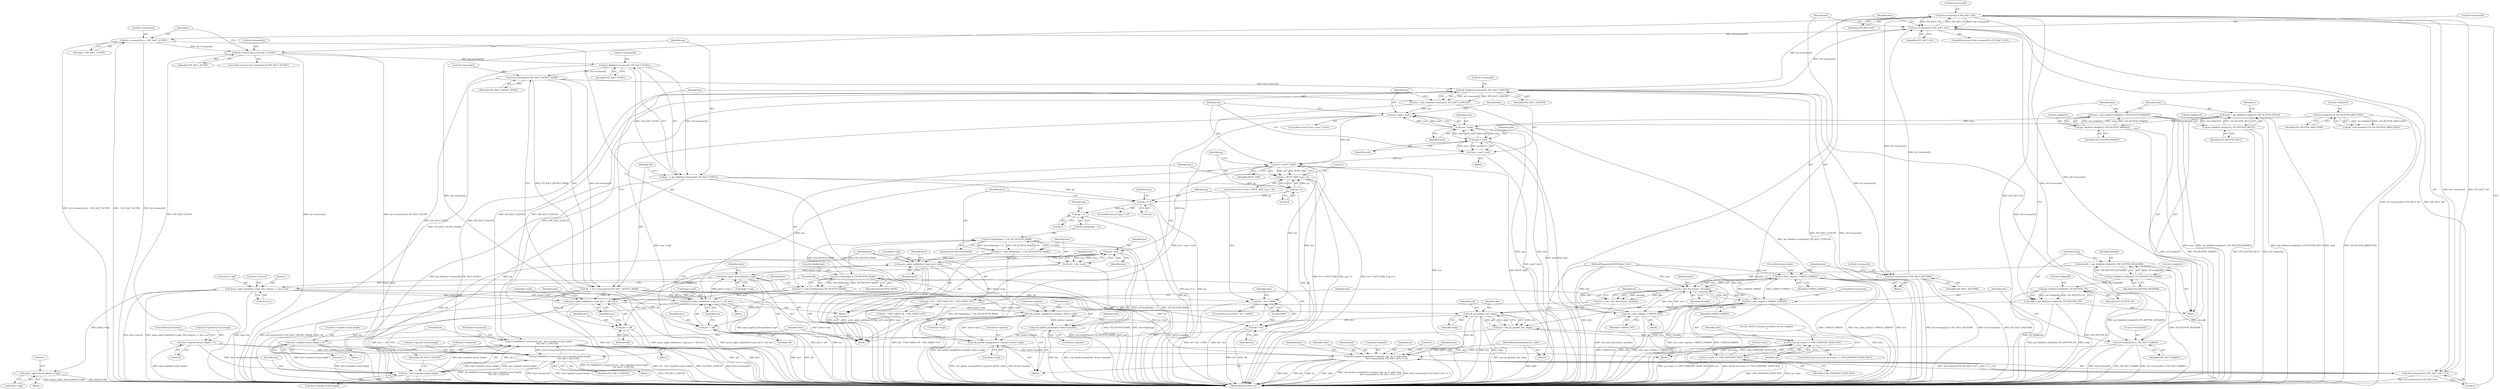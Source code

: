 digraph "0_qemu_b16c129daf0fed91febbb88de23dae8271c8898a@array" {
"1000368" [label="(Call,itd->transact[i] & ITD_XACT_IOC)"];
"1000215" [label="(Call,get_field(itd->transact[i], ITD_XACT_LENGTH))"];
"1000206" [label="(Call,itd->transact[i] & ITD_XACT_OFFSET_MASK)"];
"1000197" [label="(Call,get_field(itd->transact[i], ITD_XACT_PGSEL))"];
"1000187" [label="(Call,itd->transact[i] & ITD_XACT_ACTIVE)"];
"1000524" [label="(Call,itd->transact[i] &= ~ITD_XACT_ACTIVE)"];
"1000513" [label="(Call,itd->transact[i] & ITD_XACT_IOC)"];
"1000368" [label="(Call,itd->transact[i] & ITD_XACT_IOC)"];
"1000458" [label="(Call,itd->transact[i] |= ITD_XACT_BABBLE)"];
"1000446" [label="(Call,itd->transact[i] |= ITD_XACT_XACTERR)"];
"1000482" [label="(Call,set_field(&itd->transact[i], len - ehci->ipacket.actual_length,\n                          ITD_XACT_LENGTH))"];
"1000499" [label="(Call,set_field(&itd->transact[i], ehci->ipacket.actual_length,\n                          ITD_XACT_LENGTH))"];
"1000411" [label="(Call,ehci->ipacket.actual_length = 0)"];
"1000489" [label="(Call,len - ehci->ipacket.actual_length)"];
"1000301" [label="(Call,len - len2)"];
"1000236" [label="(Call,len > BUFF_SIZE)"];
"1000229" [label="(Call,len = max * mult)"];
"1000231" [label="(Call,max * mult)"];
"1000225" [label="(Call,max * mult)"];
"1000158" [label="(Call,max = get_field(itd->bufptr[1], ITD_BUFPTR_MAXPKT))"];
"1000160" [label="(Call,get_field(itd->bufptr[1], ITD_BUFPTR_MAXPKT))"];
"1000133" [label="(Call,itd->bufptr[1] & ITD_BUFPTR_DIRECTION)"];
"1000167" [label="(Call,mult = get_field(itd->bufptr[2], ITD_BUFPTR_MULT))"];
"1000169" [label="(Call,get_field(itd->bufptr[2], ITD_BUFPTR_MULT))"];
"1000223" [label="(Call,len > max * mult)"];
"1000213" [label="(Call,len  = get_field(itd->transact[i], ITD_XACT_LENGTH))"];
"1000313" [label="(Call,qemu_sglist_add(&ehci->isgl, ptr2, len2))"];
"1000304" [label="(Call,qemu_sglist_add(&ehci->isgl, ptr1 + off, len1))"];
"1000255" [label="(Call,qemu_sglist_init(&ehci->isgl, ehci->device, 2, ehci->as))"];
"1000418" [label="(Call,qemu_sglist_destroy(&ehci->isgl))"];
"1000391" [label="(Call,usb_packet_unmap(&ehci->ipacket, &ehci->isgl))"];
"1000385" [label="(Call,usb_handle_packet(dev, &ehci->ipacket))"];
"1000344" [label="(Call,usb_ep_get(dev, pid, endp))"];
"1000337" [label="(Call,dev = ehci_find_device(ehci, devaddr))"];
"1000339" [label="(Call,ehci_find_device(ehci, devaddr))"];
"1000521" [label="(Call,ehci_raise_irq(ehci, USBSTS_INT))"];
"1000453" [label="(Call,ehci_raise_irq(ehci, USBSTS_ERRINT))"];
"1000108" [label="(MethodParameterIn,EHCIState *ehci)"];
"1000465" [label="(Call,ehci_raise_irq(ehci, USBSTS_ERRINT))"];
"1000140" [label="(Call,devaddr = get_field(itd->bufptr[0], ITD_BUFPTR_DEVADDR))"];
"1000142" [label="(Call,get_field(itd->bufptr[0], ITD_BUFPTR_DEVADDR))"];
"1000331" [label="(Call,pid = dir ? USB_TOKEN_IN : USB_TOKEN_OUT)"];
"1000149" [label="(Call,endp = get_field(itd->bufptr[0], ITD_BUFPTR_EP))"];
"1000151" [label="(Call,get_field(itd->bufptr[0], ITD_BUFPTR_EP))"];
"1000376" [label="(Call,usb_packet_map(&ehci->ipacket, &ehci->isgl))"];
"1000357" [label="(Call,usb_packet_setup(&ehci->ipacket, pid, ep, 0, addr, false,\n                                 (itd->transact[i] & ITD_XACT_IOC) != 0))"];
"1000349" [label="(Call,ep && ep->type == USB_ENDPOINT_XFER_ISOC)"];
"1000342" [label="(Call,ep = usb_ep_get(dev, pid, endp))"];
"1000351" [label="(Call,ep->type == USB_ENDPOINT_XFER_ISOC)"];
"1000110" [label="(MethodParameterIn,uint32_t addr)"];
"1000367" [label="(Call,(itd->transact[i] & ITD_XACT_IOC) != 0)"];
"1000322" [label="(Call,qemu_sglist_add(&ehci->isgl, ptr1 + off, len))"];
"1000246" [label="(Call,ptr1 = (itd->bufptr[pg] & ITD_BUFPTR_MASK))"];
"1000248" [label="(Call,itd->bufptr[pg] & ITD_BUFPTR_MASK)"];
"1000289" [label="(Call,itd->bufptr[pg + 1] & ITD_BUFPTR_MASK)"];
"1000204" [label="(Call,off  = itd->transact[i] & ITD_XACT_OFFSET_MASK)"];
"1000299" [label="(Call,len1 = len - len2)"];
"1000287" [label="(Call,ptr2 = (itd->bufptr[pg + 1] & ITD_BUFPTR_MASK))"];
"1000470" [label="(Call,ehci->ipacket.actual_length = 0)"];
"1000279" [label="(Call,qemu_sglist_destroy(&ehci->isgl))"];
"1000235" [label="(Call,len > BUFF_SIZE || pg > 6)"];
"1000268" [label="(Call,off + len > 4096)"];
"1000269" [label="(Call,off + len)"];
"1000195" [label="(Call,pg   = get_field(itd->transact[i], ITD_XACT_PGSEL))"];
"1000239" [label="(Call,pg > 6)"];
"1000275" [label="(Call,pg == 6)"];
"1000294" [label="(Call,pg + 1)"];
"1000309" [label="(Call,ptr1 + off)"];
"1000327" [label="(Call,ptr1 + off)"];
"1000396" [label="(Call,&ehci->isgl)"];
"1000465" [label="(Call,ehci_raise_irq(ehci, USBSTS_ERRINT))"];
"1000500" [label="(Call,&itd->transact[i])"];
"1000175" [label="(Identifier,ITD_BUFPTR_MULT)"];
"1000246" [label="(Call,ptr1 = (itd->bufptr[pg] & ITD_BUFPTR_MASK))"];
"1000381" [label="(Call,&ehci->isgl)"];
"1000195" [label="(Call,pg   = get_field(itd->transact[i], ITD_XACT_PGSEL))"];
"1000228" [label="(Block,)"];
"1000249" [label="(Call,itd->bufptr[pg])"];
"1000272" [label="(Literal,4096)"];
"1000296" [label="(Literal,1)"];
"1000142" [label="(Call,get_field(itd->bufptr[0], ITD_BUFPTR_DEVADDR))"];
"1000282" [label="(Identifier,ehci)"];
"1000363" [label="(Identifier,ep)"];
"1000468" [label="(ControlStructure,break;)"];
"1000140" [label="(Call,devaddr = get_field(itd->bufptr[0], ITD_BUFPTR_DEVADDR))"];
"1000452" [label="(Identifier,ITD_XACT_XACTERR)"];
"1000314" [label="(Call,&ehci->isgl)"];
"1000330" [label="(Identifier,len)"];
"1000235" [label="(Call,len > BUFF_SIZE || pg > 6)"];
"1000386" [label="(Identifier,dev)"];
"1000267" [label="(ControlStructure,if (off + len > 4096))"];
"1000300" [label="(Identifier,len1)"];
"1000456" [label="(ControlStructure,break;)"];
"1000447" [label="(Call,itd->transact[i])"];
"1000258" [label="(Identifier,ehci)"];
"1000150" [label="(Identifier,endp)"];
"1000411" [label="(Call,ehci->ipacket.actual_length = 0)"];
"1000216" [label="(Call,itd->transact[i])"];
"1000351" [label="(Call,ep->type == USB_ENDPOINT_XFER_ISOC)"];
"1000239" [label="(Call,pg > 6)"];
"1000111" [label="(Block,)"];
"1000169" [label="(Call,get_field(itd->bufptr[2], ITD_BUFPTR_MULT))"];
"1000471" [label="(Call,ehci->ipacket.actual_length)"];
"1000331" [label="(Call,pid = dir ? USB_TOKEN_IN : USB_TOKEN_OUT)"];
"1000458" [label="(Call,itd->transact[i] |= ITD_XACT_BABBLE)"];
"1000280" [label="(Call,&ehci->isgl)"];
"1000513" [label="(Call,itd->transact[i] & ITD_XACT_IOC)"];
"1000198" [label="(Call,itd->transact[i])"];
"1000297" [label="(Identifier,ITD_BUFPTR_MASK)"];
"1000394" [label="(Identifier,ehci)"];
"1000340" [label="(Identifier,ehci)"];
"1000342" [label="(Call,ep = usb_ep_get(dev, pid, endp))"];
"1000276" [label="(Identifier,pg)"];
"1000193" [label="(Identifier,ITD_XACT_ACTIVE)"];
"1000364" [label="(Literal,0)"];
"1000379" [label="(Identifier,ehci)"];
"1000345" [label="(Identifier,dev)"];
"1000241" [label="(Literal,6)"];
"1000212" [label="(Identifier,ITD_XACT_OFFSET_MASK)"];
"1000318" [label="(Identifier,ptr2)"];
"1000236" [label="(Call,len > BUFF_SIZE)"];
"1000328" [label="(Identifier,ptr1)"];
"1000392" [label="(Call,&ehci->ipacket)"];
"1000277" [label="(Literal,6)"];
"1000166" [label="(Identifier,ITD_BUFPTR_MAXPKT)"];
"1000302" [label="(Identifier,len)"];
"1000455" [label="(Identifier,USBSTS_ERRINT)"];
"1000519" [label="(Identifier,ITD_XACT_IOC)"];
"1000477" [label="(ControlStructure,break;)"];
"1000213" [label="(Call,len  = get_field(itd->transact[i], ITD_XACT_LENGTH))"];
"1000194" [label="(Block,)"];
"1000385" [label="(Call,usb_handle_packet(dev, &ehci->ipacket))"];
"1000350" [label="(Identifier,ep)"];
"1000514" [label="(Call,itd->transact[i])"];
"1000226" [label="(Identifier,max)"];
"1000391" [label="(Call,usb_packet_unmap(&ehci->ipacket, &ehci->isgl))"];
"1000344" [label="(Call,usb_ep_get(dev, pid, endp))"];
"1000141" [label="(Identifier,devaddr)"];
"1000445" [label="(Block,)"];
"1000516" [label="(Identifier,itd)"];
"1000417" [label="(Literal,0)"];
"1000108" [label="(MethodParameterIn,EHCIState *ehci)"];
"1000375" [label="(Literal,0)"];
"1000203" [label="(Identifier,ITD_XACT_PGSEL)"];
"1000312" [label="(Identifier,len1)"];
"1000325" [label="(Identifier,ehci)"];
"1000346" [label="(Identifier,pid)"];
"1000491" [label="(Call,ehci->ipacket.actual_length)"];
"1000520" [label="(Block,)"];
"1000233" [label="(Identifier,mult)"];
"1000512" [label="(ControlStructure,if (itd->transact[i] & ITD_XACT_IOC))"];
"1000232" [label="(Identifier,max)"];
"1000275" [label="(Call,pg == 6)"];
"1000240" [label="(Identifier,pg)"];
"1000222" [label="(ControlStructure,if (len > max * mult))"];
"1000260" [label="(Call,ehci->device)"];
"1000229" [label="(Call,len = max * mult)"];
"1000274" [label="(ControlStructure,if (pg == 6))"];
"1000134" [label="(Call,itd->bufptr[1])"];
"1000366" [label="(Identifier,false)"];
"1000376" [label="(Call,usb_packet_map(&ehci->ipacket, &ehci->isgl))"];
"1000470" [label="(Call,ehci->ipacket.actual_length = 0)"];
"1000305" [label="(Call,&ehci->isgl)"];
"1000152" [label="(Call,itd->bufptr[0])"];
"1000207" [label="(Call,itd->transact[i])"];
"1000489" [label="(Call,len - ehci->ipacket.actual_length)"];
"1000238" [label="(Identifier,BUFF_SIZE)"];
"1000303" [label="(Identifier,len2)"];
"1000263" [label="(Literal,2)"];
"1000341" [label="(Identifier,devaddr)"];
"1000158" [label="(Call,max = get_field(itd->bufptr[1], ITD_BUFPTR_MAXPKT))"];
"1000214" [label="(Identifier,len)"];
"1000204" [label="(Call,off  = itd->transact[i] & ITD_XACT_OFFSET_MASK)"];
"1000234" [label="(ControlStructure,if (len > BUFF_SIZE || pg > 6))"];
"1000269" [label="(Call,off + len)"];
"1000295" [label="(Identifier,pg)"];
"1000255" [label="(Call,qemu_sglist_init(&ehci->isgl, ehci->device, 2, ehci->as))"];
"1000256" [label="(Call,&ehci->isgl)"];
"1000188" [label="(Call,itd->transact[i])"];
"1000352" [label="(Call,ep->type)"];
"1000279" [label="(Call,qemu_sglist_destroy(&ehci->isgl))"];
"1000143" [label="(Call,itd->bufptr[0])"];
"1000459" [label="(Call,itd->transact[i])"];
"1000499" [label="(Call,set_field(&itd->transact[i], ehci->ipacket.actual_length,\n                          ITD_XACT_LENGTH))"];
"1000426" [label="(Identifier,ehci)"];
"1000483" [label="(Call,&itd->transact[i])"];
"1000337" [label="(Call,dev = ehci_find_device(ehci, devaddr))"];
"1000365" [label="(Identifier,addr)"];
"1000327" [label="(Call,ptr1 + off)"];
"1000362" [label="(Identifier,pid)"];
"1000205" [label="(Identifier,off)"];
"1000237" [label="(Identifier,len)"];
"1000268" [label="(Call,off + len > 4096)"];
"1000323" [label="(Call,&ehci->isgl)"];
"1000110" [label="(MethodParameterIn,uint32_t addr)"];
"1000412" [label="(Call,ehci->ipacket.actual_length)"];
"1000387" [label="(Call,&ehci->ipacket)"];
"1000466" [label="(Identifier,ehci)"];
"1000170" [label="(Call,itd->bufptr[2])"];
"1000374" [label="(Identifier,ITD_XACT_IOC)"];
"1000270" [label="(Identifier,off)"];
"1000223" [label="(Call,len > max * mult)"];
"1000464" [label="(Identifier,ITD_XACT_BABBLE)"];
"1000151" [label="(Call,get_field(itd->bufptr[0], ITD_BUFPTR_EP))"];
"1000421" [label="(Identifier,ehci)"];
"1000206" [label="(Call,itd->transact[i] & ITD_XACT_OFFSET_MASK)"];
"1000254" [label="(Identifier,ITD_BUFPTR_MASK)"];
"1000311" [label="(Identifier,off)"];
"1000347" [label="(Identifier,endp)"];
"1000349" [label="(Call,ep && ep->type == USB_ENDPOINT_XFER_ISOC)"];
"1000356" [label="(Block,)"];
"1000357" [label="(Call,usb_packet_setup(&ehci->ipacket, pid, ep, 0, addr, false,\n                                 (itd->transact[i] & ITD_XACT_IOC) != 0))"];
"1000496" [label="(Identifier,ITD_XACT_LENGTH)"];
"1000310" [label="(Identifier,ptr1)"];
"1000522" [label="(Identifier,ehci)"];
"1000511" [label="(Identifier,ITD_XACT_LENGTH)"];
"1000530" [label="(Identifier,~ITD_XACT_ACTIVE)"];
"1000498" [label="(Block,)"];
"1000309" [label="(Call,ptr1 + off)"];
"1000197" [label="(Call,get_field(itd->transact[i], ITD_XACT_PGSEL))"];
"1000287" [label="(Call,ptr2 = (itd->bufptr[pg + 1] & ITD_BUFPTR_MASK))"];
"1000149" [label="(Call,endp = get_field(itd->bufptr[0], ITD_BUFPTR_EP))"];
"1000339" [label="(Call,ehci_find_device(ehci, devaddr))"];
"1000367" [label="(Call,(itd->transact[i] & ITD_XACT_IOC) != 0)"];
"1000187" [label="(Call,itd->transact[i] & ITD_XACT_ACTIVE)"];
"1000196" [label="(Identifier,pg)"];
"1000225" [label="(Call,max * mult)"];
"1000304" [label="(Call,qemu_sglist_add(&ehci->isgl, ptr1 + off, len1))"];
"1000333" [label="(Call,dir ? USB_TOKEN_IN : USB_TOKEN_OUT)"];
"1000231" [label="(Call,max * mult)"];
"1000329" [label="(Identifier,off)"];
"1000167" [label="(Call,mult = get_field(itd->bufptr[2], ITD_BUFPTR_MULT))"];
"1000248" [label="(Call,itd->bufptr[pg] & ITD_BUFPTR_MASK)"];
"1000360" [label="(Identifier,ehci)"];
"1000307" [label="(Identifier,ehci)"];
"1000148" [label="(Identifier,ITD_BUFPTR_DEVADDR)"];
"1000289" [label="(Call,itd->bufptr[pg + 1] & ITD_BUFPTR_MASK)"];
"1000403" [label="(Literal,\"ISOCH: attempt to addess non-iso endpoint\n\")"];
"1000286" [label="(Literal,1)"];
"1000454" [label="(Identifier,ehci)"];
"1000506" [label="(Call,ehci->ipacket.actual_length)"];
"1000338" [label="(Identifier,dev)"];
"1000476" [label="(Literal,0)"];
"1000490" [label="(Identifier,len)"];
"1000299" [label="(Call,len1 = len - len2)"];
"1000533" [label="(MethodReturn,static int)"];
"1000446" [label="(Call,itd->transact[i] |= ITD_XACT_XACTERR)"];
"1000369" [label="(Call,itd->transact[i])"];
"1000157" [label="(Identifier,ITD_BUFPTR_EP)"];
"1000321" [label="(Block,)"];
"1000294" [label="(Call,pg + 1)"];
"1000168" [label="(Identifier,mult)"];
"1000316" [label="(Identifier,ehci)"];
"1000348" [label="(ControlStructure,if (ep && ep->type == USB_ENDPOINT_XFER_ISOC))"];
"1000273" [label="(Block,)"];
"1000227" [label="(Identifier,mult)"];
"1000186" [label="(ControlStructure,if (itd->transact[i] & ITD_XACT_ACTIVE))"];
"1000319" [label="(Identifier,len2)"];
"1000161" [label="(Call,itd->bufptr[1])"];
"1000332" [label="(Identifier,pid)"];
"1000301" [label="(Call,len - len2)"];
"1000527" [label="(Identifier,itd)"];
"1000467" [label="(Identifier,USBSTS_ERRINT)"];
"1000525" [label="(Call,itd->transact[i])"];
"1000160" [label="(Call,get_field(itd->bufptr[1], ITD_BUFPTR_MAXPKT))"];
"1000355" [label="(Identifier,USB_ENDPOINT_XFER_ISOC)"];
"1000377" [label="(Call,&ehci->ipacket)"];
"1000131" [label="(Call,dir =(itd->bufptr[1] & ITD_BUFPTR_DIRECTION))"];
"1000290" [label="(Call,itd->bufptr[pg + 1])"];
"1000133" [label="(Call,itd->bufptr[1] & ITD_BUFPTR_DIRECTION)"];
"1000221" [label="(Identifier,ITD_XACT_LENGTH)"];
"1000230" [label="(Identifier,len)"];
"1000401" [label="(Block,)"];
"1000313" [label="(Call,qemu_sglist_add(&ehci->isgl, ptr2, len2))"];
"1000184" [label="(Identifier,i)"];
"1000523" [label="(Identifier,USBSTS_INT)"];
"1000429" [label="(Block,)"];
"1000271" [label="(Identifier,len)"];
"1000178" [label="(Identifier,i)"];
"1000139" [label="(Identifier,ITD_BUFPTR_DIRECTION)"];
"1000524" [label="(Call,itd->transact[i] &= ~ITD_XACT_ACTIVE)"];
"1000247" [label="(Identifier,ptr1)"];
"1000521" [label="(Call,ehci_raise_irq(ehci, USBSTS_INT))"];
"1000453" [label="(Call,ehci_raise_irq(ehci, USBSTS_ERRINT))"];
"1000419" [label="(Call,&ehci->isgl)"];
"1000482" [label="(Call,set_field(&itd->transact[i], len - ehci->ipacket.actual_length,\n                          ITD_XACT_LENGTH))"];
"1000224" [label="(Identifier,len)"];
"1000322" [label="(Call,qemu_sglist_add(&ehci->isgl, ptr1 + off, len))"];
"1000264" [label="(Call,ehci->as)"];
"1000288" [label="(Identifier,ptr2)"];
"1000278" [label="(Block,)"];
"1000159" [label="(Identifier,max)"];
"1000245" [label="(Literal,1)"];
"1000343" [label="(Identifier,ep)"];
"1000481" [label="(Block,)"];
"1000418" [label="(Call,qemu_sglist_destroy(&ehci->isgl))"];
"1000368" [label="(Call,itd->transact[i] & ITD_XACT_IOC)"];
"1000358" [label="(Call,&ehci->ipacket)"];
"1000215" [label="(Call,get_field(itd->transact[i], ITD_XACT_LENGTH))"];
"1000368" -> "1000367"  [label="AST: "];
"1000368" -> "1000374"  [label="CFG: "];
"1000369" -> "1000368"  [label="AST: "];
"1000374" -> "1000368"  [label="AST: "];
"1000375" -> "1000368"  [label="CFG: "];
"1000368" -> "1000533"  [label="DDG: itd->transact[i]"];
"1000368" -> "1000533"  [label="DDG: ITD_XACT_IOC"];
"1000368" -> "1000367"  [label="DDG: itd->transact[i]"];
"1000368" -> "1000367"  [label="DDG: ITD_XACT_IOC"];
"1000215" -> "1000368"  [label="DDG: itd->transact[i]"];
"1000513" -> "1000368"  [label="DDG: ITD_XACT_IOC"];
"1000368" -> "1000446"  [label="DDG: itd->transact[i]"];
"1000368" -> "1000458"  [label="DDG: itd->transact[i]"];
"1000368" -> "1000513"  [label="DDG: itd->transact[i]"];
"1000368" -> "1000513"  [label="DDG: ITD_XACT_IOC"];
"1000215" -> "1000213"  [label="AST: "];
"1000215" -> "1000221"  [label="CFG: "];
"1000216" -> "1000215"  [label="AST: "];
"1000221" -> "1000215"  [label="AST: "];
"1000213" -> "1000215"  [label="CFG: "];
"1000215" -> "1000533"  [label="DDG: ITD_XACT_LENGTH"];
"1000215" -> "1000533"  [label="DDG: itd->transact[i]"];
"1000215" -> "1000213"  [label="DDG: itd->transact[i]"];
"1000215" -> "1000213"  [label="DDG: ITD_XACT_LENGTH"];
"1000206" -> "1000215"  [label="DDG: itd->transact[i]"];
"1000482" -> "1000215"  [label="DDG: ITD_XACT_LENGTH"];
"1000499" -> "1000215"  [label="DDG: ITD_XACT_LENGTH"];
"1000215" -> "1000446"  [label="DDG: itd->transact[i]"];
"1000215" -> "1000458"  [label="DDG: itd->transact[i]"];
"1000215" -> "1000482"  [label="DDG: ITD_XACT_LENGTH"];
"1000215" -> "1000499"  [label="DDG: ITD_XACT_LENGTH"];
"1000215" -> "1000513"  [label="DDG: itd->transact[i]"];
"1000206" -> "1000204"  [label="AST: "];
"1000206" -> "1000212"  [label="CFG: "];
"1000207" -> "1000206"  [label="AST: "];
"1000212" -> "1000206"  [label="AST: "];
"1000204" -> "1000206"  [label="CFG: "];
"1000206" -> "1000533"  [label="DDG: ITD_XACT_OFFSET_MASK"];
"1000206" -> "1000204"  [label="DDG: itd->transact[i]"];
"1000206" -> "1000204"  [label="DDG: ITD_XACT_OFFSET_MASK"];
"1000197" -> "1000206"  [label="DDG: itd->transact[i]"];
"1000197" -> "1000195"  [label="AST: "];
"1000197" -> "1000203"  [label="CFG: "];
"1000198" -> "1000197"  [label="AST: "];
"1000203" -> "1000197"  [label="AST: "];
"1000195" -> "1000197"  [label="CFG: "];
"1000197" -> "1000533"  [label="DDG: ITD_XACT_PGSEL"];
"1000197" -> "1000195"  [label="DDG: itd->transact[i]"];
"1000197" -> "1000195"  [label="DDG: ITD_XACT_PGSEL"];
"1000187" -> "1000197"  [label="DDG: itd->transact[i]"];
"1000187" -> "1000186"  [label="AST: "];
"1000187" -> "1000193"  [label="CFG: "];
"1000188" -> "1000187"  [label="AST: "];
"1000193" -> "1000187"  [label="AST: "];
"1000196" -> "1000187"  [label="CFG: "];
"1000184" -> "1000187"  [label="CFG: "];
"1000187" -> "1000533"  [label="DDG: itd->transact[i]"];
"1000187" -> "1000533"  [label="DDG: itd->transact[i] & ITD_XACT_ACTIVE"];
"1000187" -> "1000533"  [label="DDG: ITD_XACT_ACTIVE"];
"1000524" -> "1000187"  [label="DDG: itd->transact[i]"];
"1000524" -> "1000194"  [label="AST: "];
"1000524" -> "1000530"  [label="CFG: "];
"1000525" -> "1000524"  [label="AST: "];
"1000530" -> "1000524"  [label="AST: "];
"1000184" -> "1000524"  [label="CFG: "];
"1000524" -> "1000533"  [label="DDG: itd->transact[i]"];
"1000524" -> "1000533"  [label="DDG: itd->transact[i] &= ~ITD_XACT_ACTIVE"];
"1000524" -> "1000533"  [label="DDG: ~ITD_XACT_ACTIVE"];
"1000513" -> "1000524"  [label="DDG: itd->transact[i]"];
"1000513" -> "1000512"  [label="AST: "];
"1000513" -> "1000519"  [label="CFG: "];
"1000514" -> "1000513"  [label="AST: "];
"1000519" -> "1000513"  [label="AST: "];
"1000522" -> "1000513"  [label="CFG: "];
"1000527" -> "1000513"  [label="CFG: "];
"1000513" -> "1000533"  [label="DDG: itd->transact[i] & ITD_XACT_IOC"];
"1000513" -> "1000533"  [label="DDG: ITD_XACT_IOC"];
"1000458" -> "1000513"  [label="DDG: itd->transact[i]"];
"1000446" -> "1000513"  [label="DDG: itd->transact[i]"];
"1000458" -> "1000429"  [label="AST: "];
"1000458" -> "1000464"  [label="CFG: "];
"1000459" -> "1000458"  [label="AST: "];
"1000464" -> "1000458"  [label="AST: "];
"1000466" -> "1000458"  [label="CFG: "];
"1000458" -> "1000533"  [label="DDG: itd->transact[i]"];
"1000458" -> "1000533"  [label="DDG: ITD_XACT_BABBLE"];
"1000458" -> "1000533"  [label="DDG: itd->transact[i] |= ITD_XACT_BABBLE"];
"1000446" -> "1000445"  [label="AST: "];
"1000446" -> "1000452"  [label="CFG: "];
"1000447" -> "1000446"  [label="AST: "];
"1000452" -> "1000446"  [label="AST: "];
"1000454" -> "1000446"  [label="CFG: "];
"1000446" -> "1000533"  [label="DDG: itd->transact[i]"];
"1000446" -> "1000533"  [label="DDG: ITD_XACT_XACTERR"];
"1000446" -> "1000533"  [label="DDG: itd->transact[i] |= ITD_XACT_XACTERR"];
"1000482" -> "1000481"  [label="AST: "];
"1000482" -> "1000496"  [label="CFG: "];
"1000483" -> "1000482"  [label="AST: "];
"1000489" -> "1000482"  [label="AST: "];
"1000496" -> "1000482"  [label="AST: "];
"1000516" -> "1000482"  [label="CFG: "];
"1000482" -> "1000533"  [label="DDG: len - ehci->ipacket.actual_length"];
"1000482" -> "1000533"  [label="DDG: ITD_XACT_LENGTH"];
"1000482" -> "1000533"  [label="DDG: &itd->transact[i]"];
"1000482" -> "1000533"  [label="DDG: set_field(&itd->transact[i], len - ehci->ipacket.actual_length,\n                          ITD_XACT_LENGTH)"];
"1000499" -> "1000482"  [label="DDG: &itd->transact[i]"];
"1000489" -> "1000482"  [label="DDG: len"];
"1000489" -> "1000482"  [label="DDG: ehci->ipacket.actual_length"];
"1000482" -> "1000499"  [label="DDG: &itd->transact[i]"];
"1000499" -> "1000498"  [label="AST: "];
"1000499" -> "1000511"  [label="CFG: "];
"1000500" -> "1000499"  [label="AST: "];
"1000506" -> "1000499"  [label="AST: "];
"1000511" -> "1000499"  [label="AST: "];
"1000516" -> "1000499"  [label="CFG: "];
"1000499" -> "1000533"  [label="DDG: ehci->ipacket.actual_length"];
"1000499" -> "1000533"  [label="DDG: ITD_XACT_LENGTH"];
"1000499" -> "1000533"  [label="DDG: set_field(&itd->transact[i], ehci->ipacket.actual_length,\n                          ITD_XACT_LENGTH)"];
"1000499" -> "1000533"  [label="DDG: &itd->transact[i]"];
"1000499" -> "1000489"  [label="DDG: ehci->ipacket.actual_length"];
"1000411" -> "1000499"  [label="DDG: ehci->ipacket.actual_length"];
"1000489" -> "1000499"  [label="DDG: ehci->ipacket.actual_length"];
"1000470" -> "1000499"  [label="DDG: ehci->ipacket.actual_length"];
"1000411" -> "1000401"  [label="AST: "];
"1000411" -> "1000417"  [label="CFG: "];
"1000412" -> "1000411"  [label="AST: "];
"1000417" -> "1000411"  [label="AST: "];
"1000421" -> "1000411"  [label="CFG: "];
"1000411" -> "1000533"  [label="DDG: ehci->ipacket.actual_length"];
"1000411" -> "1000489"  [label="DDG: ehci->ipacket.actual_length"];
"1000489" -> "1000491"  [label="CFG: "];
"1000490" -> "1000489"  [label="AST: "];
"1000491" -> "1000489"  [label="AST: "];
"1000496" -> "1000489"  [label="CFG: "];
"1000489" -> "1000533"  [label="DDG: ehci->ipacket.actual_length"];
"1000489" -> "1000533"  [label="DDG: len"];
"1000301" -> "1000489"  [label="DDG: len"];
"1000322" -> "1000489"  [label="DDG: len"];
"1000470" -> "1000489"  [label="DDG: ehci->ipacket.actual_length"];
"1000301" -> "1000299"  [label="AST: "];
"1000301" -> "1000303"  [label="CFG: "];
"1000302" -> "1000301"  [label="AST: "];
"1000303" -> "1000301"  [label="AST: "];
"1000299" -> "1000301"  [label="CFG: "];
"1000301" -> "1000533"  [label="DDG: len"];
"1000301" -> "1000299"  [label="DDG: len"];
"1000301" -> "1000299"  [label="DDG: len2"];
"1000236" -> "1000301"  [label="DDG: len"];
"1000313" -> "1000301"  [label="DDG: len2"];
"1000301" -> "1000313"  [label="DDG: len2"];
"1000236" -> "1000235"  [label="AST: "];
"1000236" -> "1000238"  [label="CFG: "];
"1000237" -> "1000236"  [label="AST: "];
"1000238" -> "1000236"  [label="AST: "];
"1000240" -> "1000236"  [label="CFG: "];
"1000235" -> "1000236"  [label="CFG: "];
"1000236" -> "1000533"  [label="DDG: len"];
"1000236" -> "1000533"  [label="DDG: BUFF_SIZE"];
"1000236" -> "1000235"  [label="DDG: len"];
"1000236" -> "1000235"  [label="DDG: BUFF_SIZE"];
"1000229" -> "1000236"  [label="DDG: len"];
"1000223" -> "1000236"  [label="DDG: len"];
"1000236" -> "1000268"  [label="DDG: len"];
"1000236" -> "1000269"  [label="DDG: len"];
"1000236" -> "1000322"  [label="DDG: len"];
"1000229" -> "1000228"  [label="AST: "];
"1000229" -> "1000231"  [label="CFG: "];
"1000230" -> "1000229"  [label="AST: "];
"1000231" -> "1000229"  [label="AST: "];
"1000237" -> "1000229"  [label="CFG: "];
"1000229" -> "1000533"  [label="DDG: max * mult"];
"1000231" -> "1000229"  [label="DDG: max"];
"1000231" -> "1000229"  [label="DDG: mult"];
"1000231" -> "1000233"  [label="CFG: "];
"1000232" -> "1000231"  [label="AST: "];
"1000233" -> "1000231"  [label="AST: "];
"1000231" -> "1000533"  [label="DDG: mult"];
"1000231" -> "1000533"  [label="DDG: max"];
"1000231" -> "1000225"  [label="DDG: max"];
"1000231" -> "1000225"  [label="DDG: mult"];
"1000225" -> "1000231"  [label="DDG: max"];
"1000225" -> "1000231"  [label="DDG: mult"];
"1000225" -> "1000223"  [label="AST: "];
"1000225" -> "1000227"  [label="CFG: "];
"1000226" -> "1000225"  [label="AST: "];
"1000227" -> "1000225"  [label="AST: "];
"1000223" -> "1000225"  [label="CFG: "];
"1000225" -> "1000533"  [label="DDG: mult"];
"1000225" -> "1000533"  [label="DDG: max"];
"1000225" -> "1000223"  [label="DDG: max"];
"1000225" -> "1000223"  [label="DDG: mult"];
"1000158" -> "1000225"  [label="DDG: max"];
"1000167" -> "1000225"  [label="DDG: mult"];
"1000158" -> "1000111"  [label="AST: "];
"1000158" -> "1000160"  [label="CFG: "];
"1000159" -> "1000158"  [label="AST: "];
"1000160" -> "1000158"  [label="AST: "];
"1000168" -> "1000158"  [label="CFG: "];
"1000158" -> "1000533"  [label="DDG: max"];
"1000158" -> "1000533"  [label="DDG: get_field(itd->bufptr[1], ITD_BUFPTR_MAXPKT)"];
"1000160" -> "1000158"  [label="DDG: itd->bufptr[1]"];
"1000160" -> "1000158"  [label="DDG: ITD_BUFPTR_MAXPKT"];
"1000160" -> "1000166"  [label="CFG: "];
"1000161" -> "1000160"  [label="AST: "];
"1000166" -> "1000160"  [label="AST: "];
"1000160" -> "1000533"  [label="DDG: ITD_BUFPTR_MAXPKT"];
"1000160" -> "1000533"  [label="DDG: itd->bufptr[1]"];
"1000133" -> "1000160"  [label="DDG: itd->bufptr[1]"];
"1000133" -> "1000131"  [label="AST: "];
"1000133" -> "1000139"  [label="CFG: "];
"1000134" -> "1000133"  [label="AST: "];
"1000139" -> "1000133"  [label="AST: "];
"1000131" -> "1000133"  [label="CFG: "];
"1000133" -> "1000533"  [label="DDG: ITD_BUFPTR_DIRECTION"];
"1000133" -> "1000131"  [label="DDG: itd->bufptr[1]"];
"1000133" -> "1000131"  [label="DDG: ITD_BUFPTR_DIRECTION"];
"1000167" -> "1000111"  [label="AST: "];
"1000167" -> "1000169"  [label="CFG: "];
"1000168" -> "1000167"  [label="AST: "];
"1000169" -> "1000167"  [label="AST: "];
"1000178" -> "1000167"  [label="CFG: "];
"1000167" -> "1000533"  [label="DDG: mult"];
"1000167" -> "1000533"  [label="DDG: get_field(itd->bufptr[2], ITD_BUFPTR_MULT)"];
"1000169" -> "1000167"  [label="DDG: itd->bufptr[2]"];
"1000169" -> "1000167"  [label="DDG: ITD_BUFPTR_MULT"];
"1000169" -> "1000175"  [label="CFG: "];
"1000170" -> "1000169"  [label="AST: "];
"1000175" -> "1000169"  [label="AST: "];
"1000169" -> "1000533"  [label="DDG: itd->bufptr[2]"];
"1000169" -> "1000533"  [label="DDG: ITD_BUFPTR_MULT"];
"1000223" -> "1000222"  [label="AST: "];
"1000224" -> "1000223"  [label="AST: "];
"1000230" -> "1000223"  [label="CFG: "];
"1000237" -> "1000223"  [label="CFG: "];
"1000223" -> "1000533"  [label="DDG: max * mult"];
"1000223" -> "1000533"  [label="DDG: len > max * mult"];
"1000213" -> "1000223"  [label="DDG: len"];
"1000213" -> "1000194"  [label="AST: "];
"1000214" -> "1000213"  [label="AST: "];
"1000224" -> "1000213"  [label="CFG: "];
"1000213" -> "1000533"  [label="DDG: get_field(itd->transact[i], ITD_XACT_LENGTH)"];
"1000313" -> "1000273"  [label="AST: "];
"1000313" -> "1000319"  [label="CFG: "];
"1000314" -> "1000313"  [label="AST: "];
"1000318" -> "1000313"  [label="AST: "];
"1000319" -> "1000313"  [label="AST: "];
"1000332" -> "1000313"  [label="CFG: "];
"1000313" -> "1000533"  [label="DDG: ptr2"];
"1000313" -> "1000533"  [label="DDG: qemu_sglist_add(&ehci->isgl, ptr2, len2)"];
"1000313" -> "1000533"  [label="DDG: len2"];
"1000304" -> "1000313"  [label="DDG: &ehci->isgl"];
"1000287" -> "1000313"  [label="DDG: ptr2"];
"1000313" -> "1000376"  [label="DDG: &ehci->isgl"];
"1000313" -> "1000418"  [label="DDG: &ehci->isgl"];
"1000304" -> "1000273"  [label="AST: "];
"1000304" -> "1000312"  [label="CFG: "];
"1000305" -> "1000304"  [label="AST: "];
"1000309" -> "1000304"  [label="AST: "];
"1000312" -> "1000304"  [label="AST: "];
"1000316" -> "1000304"  [label="CFG: "];
"1000304" -> "1000533"  [label="DDG: ptr1 + off"];
"1000304" -> "1000533"  [label="DDG: len1"];
"1000304" -> "1000533"  [label="DDG: qemu_sglist_add(&ehci->isgl, ptr1 + off, len1)"];
"1000255" -> "1000304"  [label="DDG: &ehci->isgl"];
"1000246" -> "1000304"  [label="DDG: ptr1"];
"1000204" -> "1000304"  [label="DDG: off"];
"1000299" -> "1000304"  [label="DDG: len1"];
"1000255" -> "1000194"  [label="AST: "];
"1000255" -> "1000264"  [label="CFG: "];
"1000256" -> "1000255"  [label="AST: "];
"1000260" -> "1000255"  [label="AST: "];
"1000263" -> "1000255"  [label="AST: "];
"1000264" -> "1000255"  [label="AST: "];
"1000270" -> "1000255"  [label="CFG: "];
"1000255" -> "1000533"  [label="DDG: ehci->device"];
"1000255" -> "1000533"  [label="DDG: qemu_sglist_init(&ehci->isgl, ehci->device, 2, ehci->as)"];
"1000255" -> "1000533"  [label="DDG: ehci->as"];
"1000418" -> "1000255"  [label="DDG: &ehci->isgl"];
"1000255" -> "1000279"  [label="DDG: &ehci->isgl"];
"1000255" -> "1000322"  [label="DDG: &ehci->isgl"];
"1000418" -> "1000194"  [label="AST: "];
"1000418" -> "1000419"  [label="CFG: "];
"1000419" -> "1000418"  [label="AST: "];
"1000426" -> "1000418"  [label="CFG: "];
"1000418" -> "1000533"  [label="DDG: qemu_sglist_destroy(&ehci->isgl)"];
"1000418" -> "1000533"  [label="DDG: &ehci->isgl"];
"1000391" -> "1000418"  [label="DDG: &ehci->isgl"];
"1000322" -> "1000418"  [label="DDG: &ehci->isgl"];
"1000391" -> "1000356"  [label="AST: "];
"1000391" -> "1000396"  [label="CFG: "];
"1000392" -> "1000391"  [label="AST: "];
"1000396" -> "1000391"  [label="AST: "];
"1000421" -> "1000391"  [label="CFG: "];
"1000391" -> "1000533"  [label="DDG: &ehci->ipacket"];
"1000391" -> "1000533"  [label="DDG: usb_packet_unmap(&ehci->ipacket, &ehci->isgl)"];
"1000391" -> "1000357"  [label="DDG: &ehci->ipacket"];
"1000385" -> "1000391"  [label="DDG: &ehci->ipacket"];
"1000376" -> "1000391"  [label="DDG: &ehci->isgl"];
"1000385" -> "1000356"  [label="AST: "];
"1000385" -> "1000387"  [label="CFG: "];
"1000386" -> "1000385"  [label="AST: "];
"1000387" -> "1000385"  [label="AST: "];
"1000394" -> "1000385"  [label="CFG: "];
"1000385" -> "1000533"  [label="DDG: dev"];
"1000385" -> "1000533"  [label="DDG: usb_handle_packet(dev, &ehci->ipacket)"];
"1000344" -> "1000385"  [label="DDG: dev"];
"1000376" -> "1000385"  [label="DDG: &ehci->ipacket"];
"1000344" -> "1000342"  [label="AST: "];
"1000344" -> "1000347"  [label="CFG: "];
"1000345" -> "1000344"  [label="AST: "];
"1000346" -> "1000344"  [label="AST: "];
"1000347" -> "1000344"  [label="AST: "];
"1000342" -> "1000344"  [label="CFG: "];
"1000344" -> "1000533"  [label="DDG: endp"];
"1000344" -> "1000533"  [label="DDG: pid"];
"1000344" -> "1000533"  [label="DDG: dev"];
"1000344" -> "1000342"  [label="DDG: dev"];
"1000344" -> "1000342"  [label="DDG: pid"];
"1000344" -> "1000342"  [label="DDG: endp"];
"1000337" -> "1000344"  [label="DDG: dev"];
"1000331" -> "1000344"  [label="DDG: pid"];
"1000149" -> "1000344"  [label="DDG: endp"];
"1000344" -> "1000357"  [label="DDG: pid"];
"1000337" -> "1000194"  [label="AST: "];
"1000337" -> "1000339"  [label="CFG: "];
"1000338" -> "1000337"  [label="AST: "];
"1000339" -> "1000337"  [label="AST: "];
"1000343" -> "1000337"  [label="CFG: "];
"1000337" -> "1000533"  [label="DDG: ehci_find_device(ehci, devaddr)"];
"1000339" -> "1000337"  [label="DDG: ehci"];
"1000339" -> "1000337"  [label="DDG: devaddr"];
"1000339" -> "1000341"  [label="CFG: "];
"1000340" -> "1000339"  [label="AST: "];
"1000341" -> "1000339"  [label="AST: "];
"1000339" -> "1000533"  [label="DDG: ehci"];
"1000339" -> "1000533"  [label="DDG: devaddr"];
"1000521" -> "1000339"  [label="DDG: ehci"];
"1000453" -> "1000339"  [label="DDG: ehci"];
"1000465" -> "1000339"  [label="DDG: ehci"];
"1000108" -> "1000339"  [label="DDG: ehci"];
"1000140" -> "1000339"  [label="DDG: devaddr"];
"1000339" -> "1000453"  [label="DDG: ehci"];
"1000339" -> "1000465"  [label="DDG: ehci"];
"1000339" -> "1000521"  [label="DDG: ehci"];
"1000521" -> "1000520"  [label="AST: "];
"1000521" -> "1000523"  [label="CFG: "];
"1000522" -> "1000521"  [label="AST: "];
"1000523" -> "1000521"  [label="AST: "];
"1000527" -> "1000521"  [label="CFG: "];
"1000521" -> "1000533"  [label="DDG: ehci"];
"1000521" -> "1000533"  [label="DDG: ehci_raise_irq(ehci, USBSTS_INT)"];
"1000521" -> "1000533"  [label="DDG: USBSTS_INT"];
"1000453" -> "1000521"  [label="DDG: ehci"];
"1000465" -> "1000521"  [label="DDG: ehci"];
"1000108" -> "1000521"  [label="DDG: ehci"];
"1000453" -> "1000445"  [label="AST: "];
"1000453" -> "1000455"  [label="CFG: "];
"1000454" -> "1000453"  [label="AST: "];
"1000455" -> "1000453"  [label="AST: "];
"1000456" -> "1000453"  [label="CFG: "];
"1000453" -> "1000533"  [label="DDG: USBSTS_ERRINT"];
"1000453" -> "1000533"  [label="DDG: ehci_raise_irq(ehci, USBSTS_ERRINT)"];
"1000453" -> "1000533"  [label="DDG: ehci"];
"1000108" -> "1000453"  [label="DDG: ehci"];
"1000465" -> "1000453"  [label="DDG: USBSTS_ERRINT"];
"1000453" -> "1000465"  [label="DDG: USBSTS_ERRINT"];
"1000108" -> "1000107"  [label="AST: "];
"1000108" -> "1000533"  [label="DDG: ehci"];
"1000108" -> "1000465"  [label="DDG: ehci"];
"1000465" -> "1000429"  [label="AST: "];
"1000465" -> "1000467"  [label="CFG: "];
"1000466" -> "1000465"  [label="AST: "];
"1000467" -> "1000465"  [label="AST: "];
"1000468" -> "1000465"  [label="CFG: "];
"1000465" -> "1000533"  [label="DDG: ehci_raise_irq(ehci, USBSTS_ERRINT)"];
"1000465" -> "1000533"  [label="DDG: USBSTS_ERRINT"];
"1000465" -> "1000533"  [label="DDG: ehci"];
"1000140" -> "1000111"  [label="AST: "];
"1000140" -> "1000142"  [label="CFG: "];
"1000141" -> "1000140"  [label="AST: "];
"1000142" -> "1000140"  [label="AST: "];
"1000150" -> "1000140"  [label="CFG: "];
"1000140" -> "1000533"  [label="DDG: get_field(itd->bufptr[0], ITD_BUFPTR_DEVADDR)"];
"1000140" -> "1000533"  [label="DDG: devaddr"];
"1000142" -> "1000140"  [label="DDG: itd->bufptr[0]"];
"1000142" -> "1000140"  [label="DDG: ITD_BUFPTR_DEVADDR"];
"1000142" -> "1000148"  [label="CFG: "];
"1000143" -> "1000142"  [label="AST: "];
"1000148" -> "1000142"  [label="AST: "];
"1000142" -> "1000533"  [label="DDG: ITD_BUFPTR_DEVADDR"];
"1000142" -> "1000151"  [label="DDG: itd->bufptr[0]"];
"1000331" -> "1000194"  [label="AST: "];
"1000331" -> "1000333"  [label="CFG: "];
"1000332" -> "1000331"  [label="AST: "];
"1000333" -> "1000331"  [label="AST: "];
"1000338" -> "1000331"  [label="CFG: "];
"1000331" -> "1000533"  [label="DDG: dir ? USB_TOKEN_IN : USB_TOKEN_OUT"];
"1000149" -> "1000111"  [label="AST: "];
"1000149" -> "1000151"  [label="CFG: "];
"1000150" -> "1000149"  [label="AST: "];
"1000151" -> "1000149"  [label="AST: "];
"1000159" -> "1000149"  [label="CFG: "];
"1000149" -> "1000533"  [label="DDG: get_field(itd->bufptr[0], ITD_BUFPTR_EP)"];
"1000149" -> "1000533"  [label="DDG: endp"];
"1000151" -> "1000149"  [label="DDG: itd->bufptr[0]"];
"1000151" -> "1000149"  [label="DDG: ITD_BUFPTR_EP"];
"1000151" -> "1000157"  [label="CFG: "];
"1000152" -> "1000151"  [label="AST: "];
"1000157" -> "1000151"  [label="AST: "];
"1000151" -> "1000533"  [label="DDG: ITD_BUFPTR_EP"];
"1000151" -> "1000533"  [label="DDG: itd->bufptr[0]"];
"1000376" -> "1000356"  [label="AST: "];
"1000376" -> "1000381"  [label="CFG: "];
"1000377" -> "1000376"  [label="AST: "];
"1000381" -> "1000376"  [label="AST: "];
"1000386" -> "1000376"  [label="CFG: "];
"1000376" -> "1000533"  [label="DDG: usb_packet_map(&ehci->ipacket, &ehci->isgl)"];
"1000357" -> "1000376"  [label="DDG: &ehci->ipacket"];
"1000322" -> "1000376"  [label="DDG: &ehci->isgl"];
"1000357" -> "1000356"  [label="AST: "];
"1000357" -> "1000367"  [label="CFG: "];
"1000358" -> "1000357"  [label="AST: "];
"1000362" -> "1000357"  [label="AST: "];
"1000363" -> "1000357"  [label="AST: "];
"1000364" -> "1000357"  [label="AST: "];
"1000365" -> "1000357"  [label="AST: "];
"1000366" -> "1000357"  [label="AST: "];
"1000367" -> "1000357"  [label="AST: "];
"1000379" -> "1000357"  [label="CFG: "];
"1000357" -> "1000533"  [label="DDG: addr"];
"1000357" -> "1000533"  [label="DDG: usb_packet_setup(&ehci->ipacket, pid, ep, 0, addr, false,\n                                 (itd->transact[i] & ITD_XACT_IOC) != 0)"];
"1000357" -> "1000533"  [label="DDG: (itd->transact[i] & ITD_XACT_IOC) != 0"];
"1000357" -> "1000533"  [label="DDG: false"];
"1000357" -> "1000533"  [label="DDG: pid"];
"1000357" -> "1000533"  [label="DDG: ep"];
"1000349" -> "1000357"  [label="DDG: ep"];
"1000110" -> "1000357"  [label="DDG: addr"];
"1000367" -> "1000357"  [label="DDG: itd->transact[i] & ITD_XACT_IOC"];
"1000367" -> "1000357"  [label="DDG: 0"];
"1000349" -> "1000348"  [label="AST: "];
"1000349" -> "1000350"  [label="CFG: "];
"1000349" -> "1000351"  [label="CFG: "];
"1000350" -> "1000349"  [label="AST: "];
"1000351" -> "1000349"  [label="AST: "];
"1000360" -> "1000349"  [label="CFG: "];
"1000403" -> "1000349"  [label="CFG: "];
"1000349" -> "1000533"  [label="DDG: ep && ep->type == USB_ENDPOINT_XFER_ISOC"];
"1000349" -> "1000533"  [label="DDG: ep->type == USB_ENDPOINT_XFER_ISOC"];
"1000349" -> "1000533"  [label="DDG: ep"];
"1000342" -> "1000349"  [label="DDG: ep"];
"1000351" -> "1000349"  [label="DDG: ep->type"];
"1000351" -> "1000349"  [label="DDG: USB_ENDPOINT_XFER_ISOC"];
"1000342" -> "1000194"  [label="AST: "];
"1000343" -> "1000342"  [label="AST: "];
"1000350" -> "1000342"  [label="CFG: "];
"1000342" -> "1000533"  [label="DDG: usb_ep_get(dev, pid, endp)"];
"1000351" -> "1000355"  [label="CFG: "];
"1000352" -> "1000351"  [label="AST: "];
"1000355" -> "1000351"  [label="AST: "];
"1000351" -> "1000533"  [label="DDG: ep->type"];
"1000351" -> "1000533"  [label="DDG: USB_ENDPOINT_XFER_ISOC"];
"1000110" -> "1000107"  [label="AST: "];
"1000110" -> "1000533"  [label="DDG: addr"];
"1000367" -> "1000375"  [label="CFG: "];
"1000375" -> "1000367"  [label="AST: "];
"1000367" -> "1000533"  [label="DDG: itd->transact[i] & ITD_XACT_IOC"];
"1000322" -> "1000321"  [label="AST: "];
"1000322" -> "1000330"  [label="CFG: "];
"1000323" -> "1000322"  [label="AST: "];
"1000327" -> "1000322"  [label="AST: "];
"1000330" -> "1000322"  [label="AST: "];
"1000332" -> "1000322"  [label="CFG: "];
"1000322" -> "1000533"  [label="DDG: len"];
"1000322" -> "1000533"  [label="DDG: qemu_sglist_add(&ehci->isgl, ptr1 + off, len)"];
"1000322" -> "1000533"  [label="DDG: ptr1 + off"];
"1000246" -> "1000322"  [label="DDG: ptr1"];
"1000204" -> "1000322"  [label="DDG: off"];
"1000246" -> "1000194"  [label="AST: "];
"1000246" -> "1000248"  [label="CFG: "];
"1000247" -> "1000246"  [label="AST: "];
"1000248" -> "1000246"  [label="AST: "];
"1000258" -> "1000246"  [label="CFG: "];
"1000246" -> "1000533"  [label="DDG: itd->bufptr[pg] & ITD_BUFPTR_MASK"];
"1000246" -> "1000533"  [label="DDG: ptr1"];
"1000248" -> "1000246"  [label="DDG: itd->bufptr[pg]"];
"1000248" -> "1000246"  [label="DDG: ITD_BUFPTR_MASK"];
"1000246" -> "1000309"  [label="DDG: ptr1"];
"1000246" -> "1000327"  [label="DDG: ptr1"];
"1000248" -> "1000254"  [label="CFG: "];
"1000249" -> "1000248"  [label="AST: "];
"1000254" -> "1000248"  [label="AST: "];
"1000248" -> "1000533"  [label="DDG: ITD_BUFPTR_MASK"];
"1000248" -> "1000533"  [label="DDG: itd->bufptr[pg]"];
"1000289" -> "1000248"  [label="DDG: ITD_BUFPTR_MASK"];
"1000248" -> "1000289"  [label="DDG: ITD_BUFPTR_MASK"];
"1000289" -> "1000287"  [label="AST: "];
"1000289" -> "1000297"  [label="CFG: "];
"1000290" -> "1000289"  [label="AST: "];
"1000297" -> "1000289"  [label="AST: "];
"1000287" -> "1000289"  [label="CFG: "];
"1000289" -> "1000533"  [label="DDG: itd->bufptr[pg + 1]"];
"1000289" -> "1000533"  [label="DDG: ITD_BUFPTR_MASK"];
"1000289" -> "1000287"  [label="DDG: itd->bufptr[pg + 1]"];
"1000289" -> "1000287"  [label="DDG: ITD_BUFPTR_MASK"];
"1000204" -> "1000194"  [label="AST: "];
"1000205" -> "1000204"  [label="AST: "];
"1000214" -> "1000204"  [label="CFG: "];
"1000204" -> "1000533"  [label="DDG: itd->transact[i] & ITD_XACT_OFFSET_MASK"];
"1000204" -> "1000533"  [label="DDG: off"];
"1000204" -> "1000268"  [label="DDG: off"];
"1000204" -> "1000269"  [label="DDG: off"];
"1000204" -> "1000309"  [label="DDG: off"];
"1000204" -> "1000327"  [label="DDG: off"];
"1000299" -> "1000273"  [label="AST: "];
"1000300" -> "1000299"  [label="AST: "];
"1000307" -> "1000299"  [label="CFG: "];
"1000299" -> "1000533"  [label="DDG: len - len2"];
"1000287" -> "1000273"  [label="AST: "];
"1000288" -> "1000287"  [label="AST: "];
"1000300" -> "1000287"  [label="CFG: "];
"1000287" -> "1000533"  [label="DDG: itd->bufptr[pg + 1] & ITD_BUFPTR_MASK"];
"1000470" -> "1000429"  [label="AST: "];
"1000470" -> "1000476"  [label="CFG: "];
"1000471" -> "1000470"  [label="AST: "];
"1000476" -> "1000470"  [label="AST: "];
"1000477" -> "1000470"  [label="CFG: "];
"1000470" -> "1000533"  [label="DDG: ehci->ipacket.actual_length"];
"1000279" -> "1000278"  [label="AST: "];
"1000279" -> "1000280"  [label="CFG: "];
"1000280" -> "1000279"  [label="AST: "];
"1000286" -> "1000279"  [label="CFG: "];
"1000279" -> "1000533"  [label="DDG: &ehci->isgl"];
"1000279" -> "1000533"  [label="DDG: qemu_sglist_destroy(&ehci->isgl)"];
"1000235" -> "1000234"  [label="AST: "];
"1000235" -> "1000239"  [label="CFG: "];
"1000239" -> "1000235"  [label="AST: "];
"1000245" -> "1000235"  [label="CFG: "];
"1000247" -> "1000235"  [label="CFG: "];
"1000235" -> "1000533"  [label="DDG: len > BUFF_SIZE"];
"1000235" -> "1000533"  [label="DDG: pg > 6"];
"1000235" -> "1000533"  [label="DDG: len > BUFF_SIZE || pg > 6"];
"1000239" -> "1000235"  [label="DDG: pg"];
"1000239" -> "1000235"  [label="DDG: 6"];
"1000268" -> "1000267"  [label="AST: "];
"1000268" -> "1000272"  [label="CFG: "];
"1000269" -> "1000268"  [label="AST: "];
"1000272" -> "1000268"  [label="AST: "];
"1000276" -> "1000268"  [label="CFG: "];
"1000325" -> "1000268"  [label="CFG: "];
"1000268" -> "1000533"  [label="DDG: off + len"];
"1000268" -> "1000533"  [label="DDG: off + len > 4096"];
"1000269" -> "1000271"  [label="CFG: "];
"1000270" -> "1000269"  [label="AST: "];
"1000271" -> "1000269"  [label="AST: "];
"1000272" -> "1000269"  [label="CFG: "];
"1000269" -> "1000533"  [label="DDG: off"];
"1000269" -> "1000533"  [label="DDG: len"];
"1000195" -> "1000194"  [label="AST: "];
"1000196" -> "1000195"  [label="AST: "];
"1000205" -> "1000195"  [label="CFG: "];
"1000195" -> "1000533"  [label="DDG: get_field(itd->transact[i], ITD_XACT_PGSEL)"];
"1000195" -> "1000533"  [label="DDG: pg"];
"1000195" -> "1000239"  [label="DDG: pg"];
"1000195" -> "1000275"  [label="DDG: pg"];
"1000239" -> "1000241"  [label="CFG: "];
"1000240" -> "1000239"  [label="AST: "];
"1000241" -> "1000239"  [label="AST: "];
"1000239" -> "1000533"  [label="DDG: pg"];
"1000239" -> "1000275"  [label="DDG: pg"];
"1000275" -> "1000274"  [label="AST: "];
"1000275" -> "1000277"  [label="CFG: "];
"1000276" -> "1000275"  [label="AST: "];
"1000277" -> "1000275"  [label="AST: "];
"1000282" -> "1000275"  [label="CFG: "];
"1000288" -> "1000275"  [label="CFG: "];
"1000275" -> "1000533"  [label="DDG: pg == 6"];
"1000275" -> "1000533"  [label="DDG: pg"];
"1000275" -> "1000294"  [label="DDG: pg"];
"1000294" -> "1000290"  [label="AST: "];
"1000294" -> "1000296"  [label="CFG: "];
"1000295" -> "1000294"  [label="AST: "];
"1000296" -> "1000294"  [label="AST: "];
"1000290" -> "1000294"  [label="CFG: "];
"1000294" -> "1000533"  [label="DDG: pg"];
"1000309" -> "1000311"  [label="CFG: "];
"1000310" -> "1000309"  [label="AST: "];
"1000311" -> "1000309"  [label="AST: "];
"1000312" -> "1000309"  [label="CFG: "];
"1000309" -> "1000533"  [label="DDG: ptr1"];
"1000309" -> "1000533"  [label="DDG: off"];
"1000327" -> "1000329"  [label="CFG: "];
"1000328" -> "1000327"  [label="AST: "];
"1000329" -> "1000327"  [label="AST: "];
"1000330" -> "1000327"  [label="CFG: "];
"1000327" -> "1000533"  [label="DDG: ptr1"];
"1000327" -> "1000533"  [label="DDG: off"];
}
